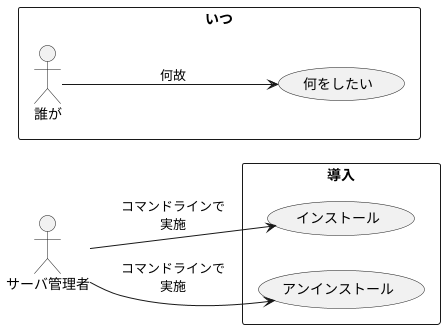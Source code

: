 @startuml
left to right direction

/'
rectangle "いつ" {
  :誰が: --> (何をしたい) : 何故
}
'/

rectangle "いつ" {
  :誰が: --> (何をしたい) : 何故
}

actor "サーバ管理者" as admin

rectangle "導入" {
  usecase "インストール" as UC1
  usecase "アンインストール" as UC2
}
admin --> (UC1) : コマンドラインで\n実施
admin --> (UC2) : コマンドラインで\n実施
@enduml
